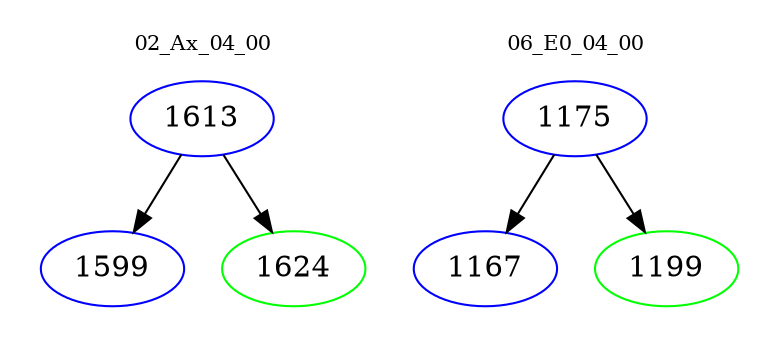 digraph{
subgraph cluster_0 {
color = white
label = "02_Ax_04_00";
fontsize=10;
T0_1613 [label="1613", color="blue"]
T0_1613 -> T0_1599 [color="black"]
T0_1599 [label="1599", color="blue"]
T0_1613 -> T0_1624 [color="black"]
T0_1624 [label="1624", color="green"]
}
subgraph cluster_1 {
color = white
label = "06_E0_04_00";
fontsize=10;
T1_1175 [label="1175", color="blue"]
T1_1175 -> T1_1167 [color="black"]
T1_1167 [label="1167", color="blue"]
T1_1175 -> T1_1199 [color="black"]
T1_1199 [label="1199", color="green"]
}
}
